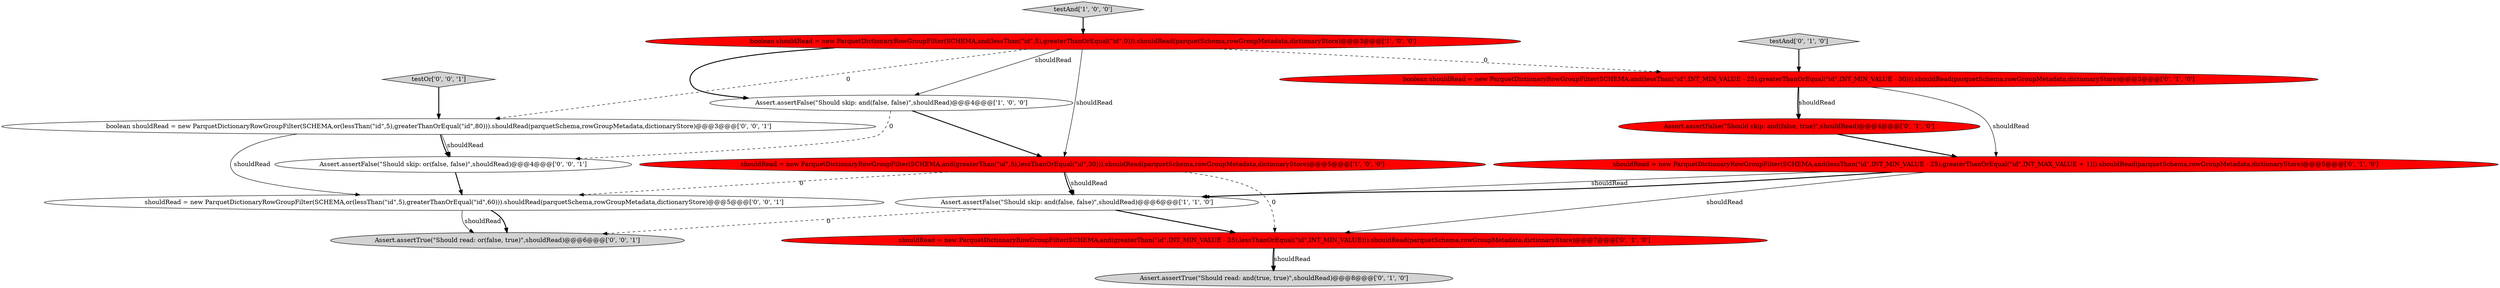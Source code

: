digraph {
3 [style = filled, label = "shouldRead = new ParquetDictionaryRowGroupFilter(SCHEMA,and(greaterThan(\"id\",5),lessThanOrEqual(\"id\",30))).shouldRead(parquetSchema,rowGroupMetadata,dictionaryStore)@@@5@@@['1', '0', '0']", fillcolor = red, shape = ellipse image = "AAA1AAABBB1BBB"];
10 [style = filled, label = "shouldRead = new ParquetDictionaryRowGroupFilter(SCHEMA,and(lessThan(\"id\",INT_MIN_VALUE - 25),greaterThanOrEqual(\"id\",INT_MAX_VALUE + 1))).shouldRead(parquetSchema,rowGroupMetadata,dictionaryStore)@@@5@@@['0', '1', '0']", fillcolor = red, shape = ellipse image = "AAA1AAABBB2BBB"];
11 [style = filled, label = "shouldRead = new ParquetDictionaryRowGroupFilter(SCHEMA,or(lessThan(\"id\",5),greaterThanOrEqual(\"id\",60))).shouldRead(parquetSchema,rowGroupMetadata,dictionaryStore)@@@5@@@['0', '0', '1']", fillcolor = white, shape = ellipse image = "AAA0AAABBB3BBB"];
0 [style = filled, label = "boolean shouldRead = new ParquetDictionaryRowGroupFilter(SCHEMA,and(lessThan(\"id\",5),greaterThanOrEqual(\"id\",0))).shouldRead(parquetSchema,rowGroupMetadata,dictionaryStore)@@@3@@@['1', '0', '0']", fillcolor = red, shape = ellipse image = "AAA1AAABBB1BBB"];
9 [style = filled, label = "shouldRead = new ParquetDictionaryRowGroupFilter(SCHEMA,and(greaterThan(\"id\",INT_MIN_VALUE - 25),lessThanOrEqual(\"id\",INT_MIN_VALUE))).shouldRead(parquetSchema,rowGroupMetadata,dictionaryStore)@@@7@@@['0', '1', '0']", fillcolor = red, shape = ellipse image = "AAA1AAABBB2BBB"];
12 [style = filled, label = "Assert.assertFalse(\"Should skip: or(false, false)\",shouldRead)@@@4@@@['0', '0', '1']", fillcolor = white, shape = ellipse image = "AAA0AAABBB3BBB"];
2 [style = filled, label = "Assert.assertFalse(\"Should skip: and(false, false)\",shouldRead)@@@6@@@['1', '1', '0']", fillcolor = white, shape = ellipse image = "AAA0AAABBB1BBB"];
6 [style = filled, label = "boolean shouldRead = new ParquetDictionaryRowGroupFilter(SCHEMA,and(lessThan(\"id\",INT_MIN_VALUE - 25),greaterThanOrEqual(\"id\",INT_MIN_VALUE - 30))).shouldRead(parquetSchema,rowGroupMetadata,dictionaryStore)@@@3@@@['0', '1', '0']", fillcolor = red, shape = ellipse image = "AAA1AAABBB2BBB"];
15 [style = filled, label = "boolean shouldRead = new ParquetDictionaryRowGroupFilter(SCHEMA,or(lessThan(\"id\",5),greaterThanOrEqual(\"id\",80))).shouldRead(parquetSchema,rowGroupMetadata,dictionaryStore)@@@3@@@['0', '0', '1']", fillcolor = white, shape = ellipse image = "AAA0AAABBB3BBB"];
14 [style = filled, label = "Assert.assertTrue(\"Should read: or(false, true)\",shouldRead)@@@6@@@['0', '0', '1']", fillcolor = lightgray, shape = ellipse image = "AAA0AAABBB3BBB"];
4 [style = filled, label = "Assert.assertFalse(\"Should skip: and(false, false)\",shouldRead)@@@4@@@['1', '0', '0']", fillcolor = white, shape = ellipse image = "AAA0AAABBB1BBB"];
13 [style = filled, label = "testOr['0', '0', '1']", fillcolor = lightgray, shape = diamond image = "AAA0AAABBB3BBB"];
8 [style = filled, label = "testAnd['0', '1', '0']", fillcolor = lightgray, shape = diamond image = "AAA0AAABBB2BBB"];
5 [style = filled, label = "Assert.assertFalse(\"Should skip: and(false, true)\",shouldRead)@@@4@@@['0', '1', '0']", fillcolor = red, shape = ellipse image = "AAA1AAABBB2BBB"];
7 [style = filled, label = "Assert.assertTrue(\"Should read: and(true, true)\",shouldRead)@@@8@@@['0', '1', '0']", fillcolor = lightgray, shape = ellipse image = "AAA0AAABBB2BBB"];
1 [style = filled, label = "testAnd['1', '0', '0']", fillcolor = lightgray, shape = diamond image = "AAA0AAABBB1BBB"];
5->10 [style = bold, label=""];
4->3 [style = bold, label=""];
0->3 [style = solid, label="shouldRead"];
0->4 [style = solid, label="shouldRead"];
11->14 [style = solid, label="shouldRead"];
11->14 [style = bold, label=""];
0->6 [style = dashed, label="0"];
15->12 [style = solid, label="shouldRead"];
12->11 [style = bold, label=""];
0->15 [style = dashed, label="0"];
8->6 [style = bold, label=""];
1->0 [style = bold, label=""];
2->9 [style = bold, label=""];
9->7 [style = bold, label=""];
3->2 [style = solid, label="shouldRead"];
6->5 [style = solid, label="shouldRead"];
10->9 [style = solid, label="shouldRead"];
4->12 [style = dashed, label="0"];
10->2 [style = solid, label="shouldRead"];
15->11 [style = solid, label="shouldRead"];
6->5 [style = bold, label=""];
2->14 [style = dashed, label="0"];
3->2 [style = bold, label=""];
3->9 [style = dashed, label="0"];
6->10 [style = solid, label="shouldRead"];
0->4 [style = bold, label=""];
9->7 [style = solid, label="shouldRead"];
10->2 [style = bold, label=""];
15->12 [style = bold, label=""];
13->15 [style = bold, label=""];
3->11 [style = dashed, label="0"];
}
